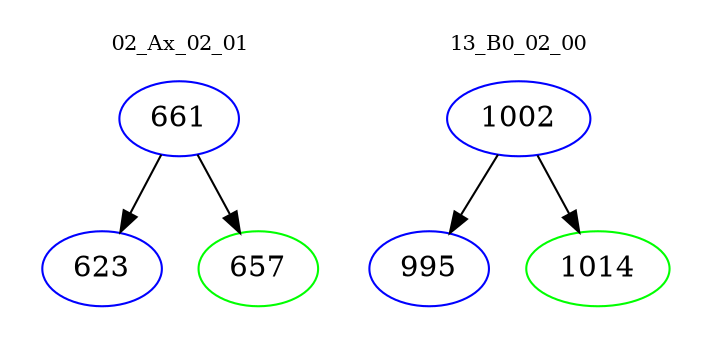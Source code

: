 digraph{
subgraph cluster_0 {
color = white
label = "02_Ax_02_01";
fontsize=10;
T0_661 [label="661", color="blue"]
T0_661 -> T0_623 [color="black"]
T0_623 [label="623", color="blue"]
T0_661 -> T0_657 [color="black"]
T0_657 [label="657", color="green"]
}
subgraph cluster_1 {
color = white
label = "13_B0_02_00";
fontsize=10;
T1_1002 [label="1002", color="blue"]
T1_1002 -> T1_995 [color="black"]
T1_995 [label="995", color="blue"]
T1_1002 -> T1_1014 [color="black"]
T1_1014 [label="1014", color="green"]
}
}
